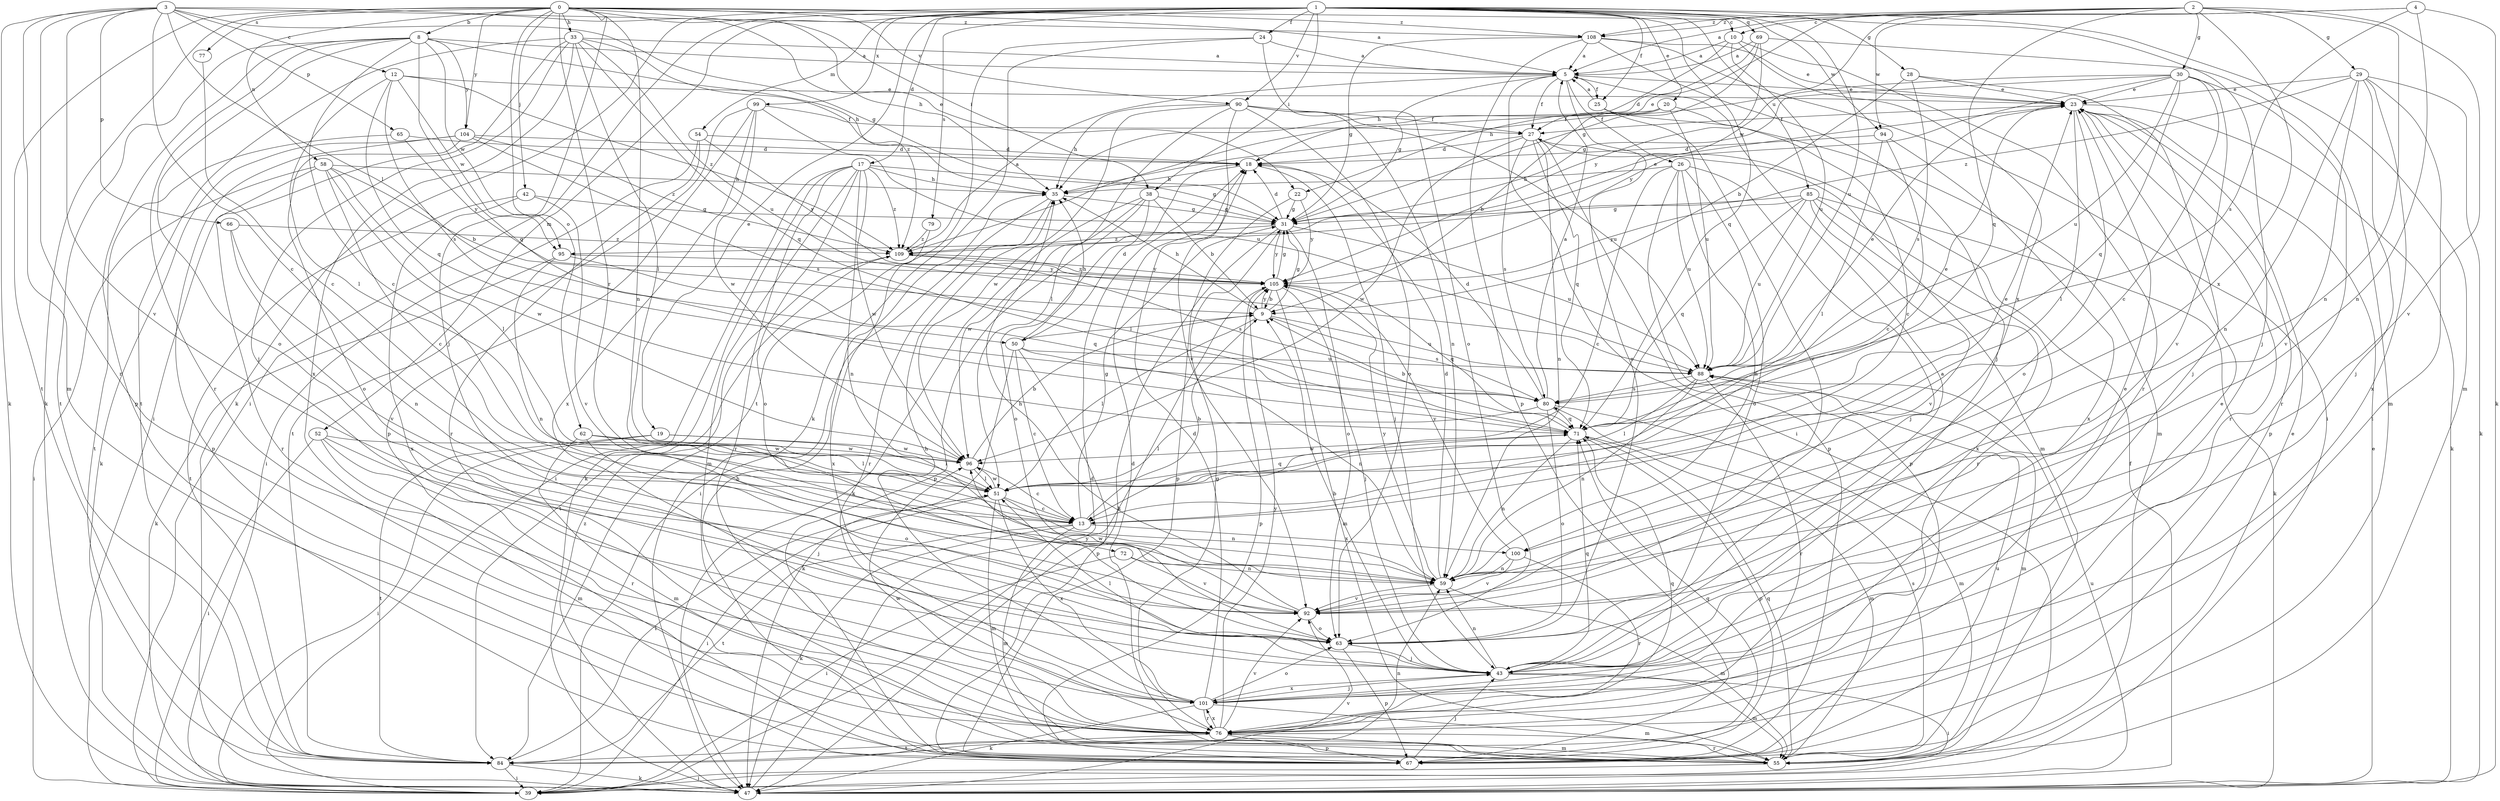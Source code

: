 strict digraph  {
0;
1;
2;
3;
4;
5;
8;
9;
10;
12;
13;
17;
18;
19;
20;
22;
23;
24;
25;
26;
27;
28;
29;
30;
31;
33;
35;
38;
39;
42;
43;
47;
50;
51;
52;
54;
55;
58;
59;
62;
63;
65;
66;
67;
69;
71;
72;
76;
77;
79;
80;
84;
85;
88;
90;
92;
94;
95;
96;
99;
100;
101;
104;
105;
108;
109;
0 -> 5  [label=a];
0 -> 8  [label=b];
0 -> 10  [label=c];
0 -> 33  [label=h];
0 -> 35  [label=h];
0 -> 38  [label=i];
0 -> 42  [label=j];
0 -> 43  [label=j];
0 -> 47  [label=k];
0 -> 58  [label=n];
0 -> 59  [label=n];
0 -> 62  [label=o];
0 -> 72  [label=r];
0 -> 77  [label=s];
0 -> 84  [label=t];
0 -> 90  [label=v];
0 -> 104  [label=y];
0 -> 108  [label=z];
1 -> 17  [label=d];
1 -> 19  [label=e];
1 -> 20  [label=e];
1 -> 24  [label=f];
1 -> 25  [label=f];
1 -> 28  [label=g];
1 -> 38  [label=i];
1 -> 39  [label=i];
1 -> 43  [label=j];
1 -> 47  [label=k];
1 -> 52  [label=m];
1 -> 54  [label=m];
1 -> 55  [label=m];
1 -> 69  [label=q];
1 -> 71  [label=q];
1 -> 79  [label=s];
1 -> 85  [label=u];
1 -> 88  [label=u];
1 -> 90  [label=v];
1 -> 94  [label=w];
1 -> 99  [label=x];
2 -> 10  [label=c];
2 -> 22  [label=e];
2 -> 29  [label=g];
2 -> 30  [label=g];
2 -> 59  [label=n];
2 -> 71  [label=q];
2 -> 92  [label=v];
2 -> 94  [label=w];
2 -> 95  [label=w];
2 -> 100  [label=x];
2 -> 108  [label=z];
3 -> 12  [label=c];
3 -> 13  [label=c];
3 -> 22  [label=e];
3 -> 31  [label=g];
3 -> 47  [label=k];
3 -> 50  [label=l];
3 -> 55  [label=m];
3 -> 65  [label=p];
3 -> 66  [label=p];
3 -> 76  [label=r];
3 -> 92  [label=v];
3 -> 108  [label=z];
4 -> 5  [label=a];
4 -> 47  [label=k];
4 -> 59  [label=n];
4 -> 80  [label=s];
4 -> 108  [label=z];
5 -> 23  [label=e];
5 -> 25  [label=f];
5 -> 26  [label=f];
5 -> 27  [label=f];
5 -> 31  [label=g];
5 -> 39  [label=i];
5 -> 63  [label=o];
8 -> 5  [label=a];
8 -> 13  [label=c];
8 -> 35  [label=h];
8 -> 63  [label=o];
8 -> 67  [label=p];
8 -> 71  [label=q];
8 -> 76  [label=r];
8 -> 84  [label=t];
8 -> 95  [label=w];
8 -> 104  [label=y];
9 -> 31  [label=g];
9 -> 35  [label=h];
9 -> 50  [label=l];
9 -> 51  [label=l];
9 -> 80  [label=s];
9 -> 88  [label=u];
9 -> 105  [label=y];
10 -> 5  [label=a];
10 -> 18  [label=d];
10 -> 76  [label=r];
10 -> 88  [label=u];
10 -> 100  [label=x];
12 -> 23  [label=e];
12 -> 51  [label=l];
12 -> 71  [label=q];
12 -> 80  [label=s];
12 -> 95  [label=w];
12 -> 109  [label=z];
13 -> 9  [label=b];
13 -> 31  [label=g];
13 -> 47  [label=k];
13 -> 55  [label=m];
13 -> 84  [label=t];
13 -> 100  [label=x];
17 -> 31  [label=g];
17 -> 35  [label=h];
17 -> 39  [label=i];
17 -> 47  [label=k];
17 -> 55  [label=m];
17 -> 59  [label=n];
17 -> 63  [label=o];
17 -> 76  [label=r];
17 -> 96  [label=w];
17 -> 109  [label=z];
18 -> 35  [label=h];
18 -> 43  [label=j];
19 -> 39  [label=i];
19 -> 51  [label=l];
19 -> 84  [label=t];
19 -> 96  [label=w];
20 -> 9  [label=b];
20 -> 13  [label=c];
20 -> 27  [label=f];
20 -> 88  [label=u];
20 -> 109  [label=z];
22 -> 31  [label=g];
22 -> 67  [label=p];
22 -> 105  [label=y];
23 -> 27  [label=f];
23 -> 47  [label=k];
23 -> 51  [label=l];
23 -> 63  [label=o];
23 -> 67  [label=p];
23 -> 76  [label=r];
24 -> 5  [label=a];
24 -> 47  [label=k];
24 -> 63  [label=o];
24 -> 84  [label=t];
25 -> 5  [label=a];
25 -> 55  [label=m];
25 -> 92  [label=v];
26 -> 13  [label=c];
26 -> 35  [label=h];
26 -> 43  [label=j];
26 -> 59  [label=n];
26 -> 63  [label=o];
26 -> 67  [label=p];
26 -> 88  [label=u];
27 -> 18  [label=d];
27 -> 55  [label=m];
27 -> 59  [label=n];
27 -> 67  [label=p];
27 -> 71  [label=q];
27 -> 80  [label=s];
27 -> 96  [label=w];
28 -> 9  [label=b];
28 -> 23  [label=e];
28 -> 43  [label=j];
28 -> 80  [label=s];
29 -> 23  [label=e];
29 -> 43  [label=j];
29 -> 47  [label=k];
29 -> 59  [label=n];
29 -> 84  [label=t];
29 -> 92  [label=v];
29 -> 101  [label=x];
29 -> 109  [label=z];
30 -> 13  [label=c];
30 -> 23  [label=e];
30 -> 31  [label=g];
30 -> 35  [label=h];
30 -> 71  [label=q];
30 -> 76  [label=r];
30 -> 88  [label=u];
30 -> 92  [label=v];
30 -> 105  [label=y];
31 -> 18  [label=d];
31 -> 23  [label=e];
31 -> 47  [label=k];
31 -> 63  [label=o];
31 -> 88  [label=u];
31 -> 105  [label=y];
31 -> 109  [label=z];
33 -> 5  [label=a];
33 -> 39  [label=i];
33 -> 43  [label=j];
33 -> 51  [label=l];
33 -> 71  [label=q];
33 -> 84  [label=t];
33 -> 88  [label=u];
33 -> 101  [label=x];
33 -> 109  [label=z];
35 -> 31  [label=g];
35 -> 39  [label=i];
35 -> 76  [label=r];
38 -> 9  [label=b];
38 -> 31  [label=g];
38 -> 47  [label=k];
38 -> 63  [label=o];
38 -> 67  [label=p];
38 -> 96  [label=w];
39 -> 105  [label=y];
42 -> 31  [label=g];
42 -> 84  [label=t];
42 -> 92  [label=v];
42 -> 101  [label=x];
43 -> 5  [label=a];
43 -> 9  [label=b];
43 -> 23  [label=e];
43 -> 39  [label=i];
43 -> 51  [label=l];
43 -> 55  [label=m];
43 -> 59  [label=n];
43 -> 71  [label=q];
43 -> 101  [label=x];
47 -> 18  [label=d];
47 -> 23  [label=e];
47 -> 27  [label=f];
47 -> 88  [label=u];
47 -> 92  [label=v];
47 -> 109  [label=z];
50 -> 13  [label=c];
50 -> 18  [label=d];
50 -> 35  [label=h];
50 -> 47  [label=k];
50 -> 59  [label=n];
50 -> 67  [label=p];
50 -> 88  [label=u];
51 -> 13  [label=c];
51 -> 23  [label=e];
51 -> 39  [label=i];
51 -> 55  [label=m];
51 -> 59  [label=n];
51 -> 71  [label=q];
51 -> 96  [label=w];
51 -> 101  [label=x];
52 -> 39  [label=i];
52 -> 43  [label=j];
52 -> 55  [label=m];
52 -> 76  [label=r];
52 -> 96  [label=w];
54 -> 18  [label=d];
54 -> 39  [label=i];
54 -> 76  [label=r];
54 -> 105  [label=y];
55 -> 18  [label=d];
55 -> 39  [label=i];
55 -> 71  [label=q];
55 -> 76  [label=r];
55 -> 80  [label=s];
58 -> 9  [label=b];
58 -> 13  [label=c];
58 -> 35  [label=h];
58 -> 39  [label=i];
58 -> 51  [label=l];
58 -> 76  [label=r];
58 -> 96  [label=w];
59 -> 18  [label=d];
59 -> 55  [label=m];
59 -> 92  [label=v];
59 -> 105  [label=y];
62 -> 51  [label=l];
62 -> 55  [label=m];
62 -> 63  [label=o];
62 -> 96  [label=w];
63 -> 43  [label=j];
63 -> 67  [label=p];
65 -> 18  [label=d];
65 -> 84  [label=t];
65 -> 105  [label=y];
66 -> 59  [label=n];
66 -> 92  [label=v];
66 -> 109  [label=z];
67 -> 23  [label=e];
67 -> 35  [label=h];
67 -> 43  [label=j];
67 -> 71  [label=q];
67 -> 88  [label=u];
69 -> 5  [label=a];
69 -> 31  [label=g];
69 -> 35  [label=h];
69 -> 55  [label=m];
69 -> 105  [label=y];
71 -> 9  [label=b];
71 -> 23  [label=e];
71 -> 55  [label=m];
71 -> 59  [label=n];
71 -> 67  [label=p];
71 -> 96  [label=w];
72 -> 39  [label=i];
72 -> 59  [label=n];
72 -> 92  [label=v];
76 -> 31  [label=g];
76 -> 55  [label=m];
76 -> 67  [label=p];
76 -> 71  [label=q];
76 -> 84  [label=t];
76 -> 92  [label=v];
76 -> 96  [label=w];
76 -> 101  [label=x];
76 -> 105  [label=y];
77 -> 13  [label=c];
79 -> 101  [label=x];
79 -> 109  [label=z];
80 -> 5  [label=a];
80 -> 18  [label=d];
80 -> 51  [label=l];
80 -> 55  [label=m];
80 -> 63  [label=o];
80 -> 71  [label=q];
84 -> 39  [label=i];
84 -> 47  [label=k];
84 -> 51  [label=l];
84 -> 59  [label=n];
85 -> 31  [label=g];
85 -> 47  [label=k];
85 -> 71  [label=q];
85 -> 76  [label=r];
85 -> 88  [label=u];
85 -> 92  [label=v];
85 -> 101  [label=x];
85 -> 105  [label=y];
88 -> 23  [label=e];
88 -> 51  [label=l];
88 -> 55  [label=m];
88 -> 59  [label=n];
88 -> 76  [label=r];
88 -> 80  [label=s];
90 -> 27  [label=f];
90 -> 35  [label=h];
90 -> 51  [label=l];
90 -> 59  [label=n];
90 -> 63  [label=o];
90 -> 88  [label=u];
90 -> 92  [label=v];
90 -> 96  [label=w];
92 -> 35  [label=h];
92 -> 63  [label=o];
92 -> 96  [label=w];
94 -> 13  [label=c];
94 -> 18  [label=d];
94 -> 51  [label=l];
94 -> 101  [label=x];
95 -> 47  [label=k];
95 -> 59  [label=n];
95 -> 71  [label=q];
95 -> 105  [label=y];
96 -> 9  [label=b];
96 -> 13  [label=c];
96 -> 51  [label=l];
99 -> 27  [label=f];
99 -> 67  [label=p];
99 -> 84  [label=t];
99 -> 88  [label=u];
99 -> 96  [label=w];
99 -> 101  [label=x];
100 -> 59  [label=n];
100 -> 76  [label=r];
100 -> 92  [label=v];
100 -> 105  [label=y];
101 -> 18  [label=d];
101 -> 23  [label=e];
101 -> 35  [label=h];
101 -> 43  [label=j];
101 -> 47  [label=k];
101 -> 55  [label=m];
101 -> 63  [label=o];
101 -> 76  [label=r];
104 -> 18  [label=d];
104 -> 47  [label=k];
104 -> 63  [label=o];
104 -> 67  [label=p];
104 -> 80  [label=s];
104 -> 109  [label=z];
105 -> 9  [label=b];
105 -> 31  [label=g];
105 -> 43  [label=j];
105 -> 55  [label=m];
105 -> 67  [label=p];
105 -> 71  [label=q];
105 -> 109  [label=z];
108 -> 5  [label=a];
108 -> 23  [label=e];
108 -> 31  [label=g];
108 -> 39  [label=i];
108 -> 43  [label=j];
108 -> 67  [label=p];
109 -> 5  [label=a];
109 -> 80  [label=s];
109 -> 84  [label=t];
109 -> 105  [label=y];
}
